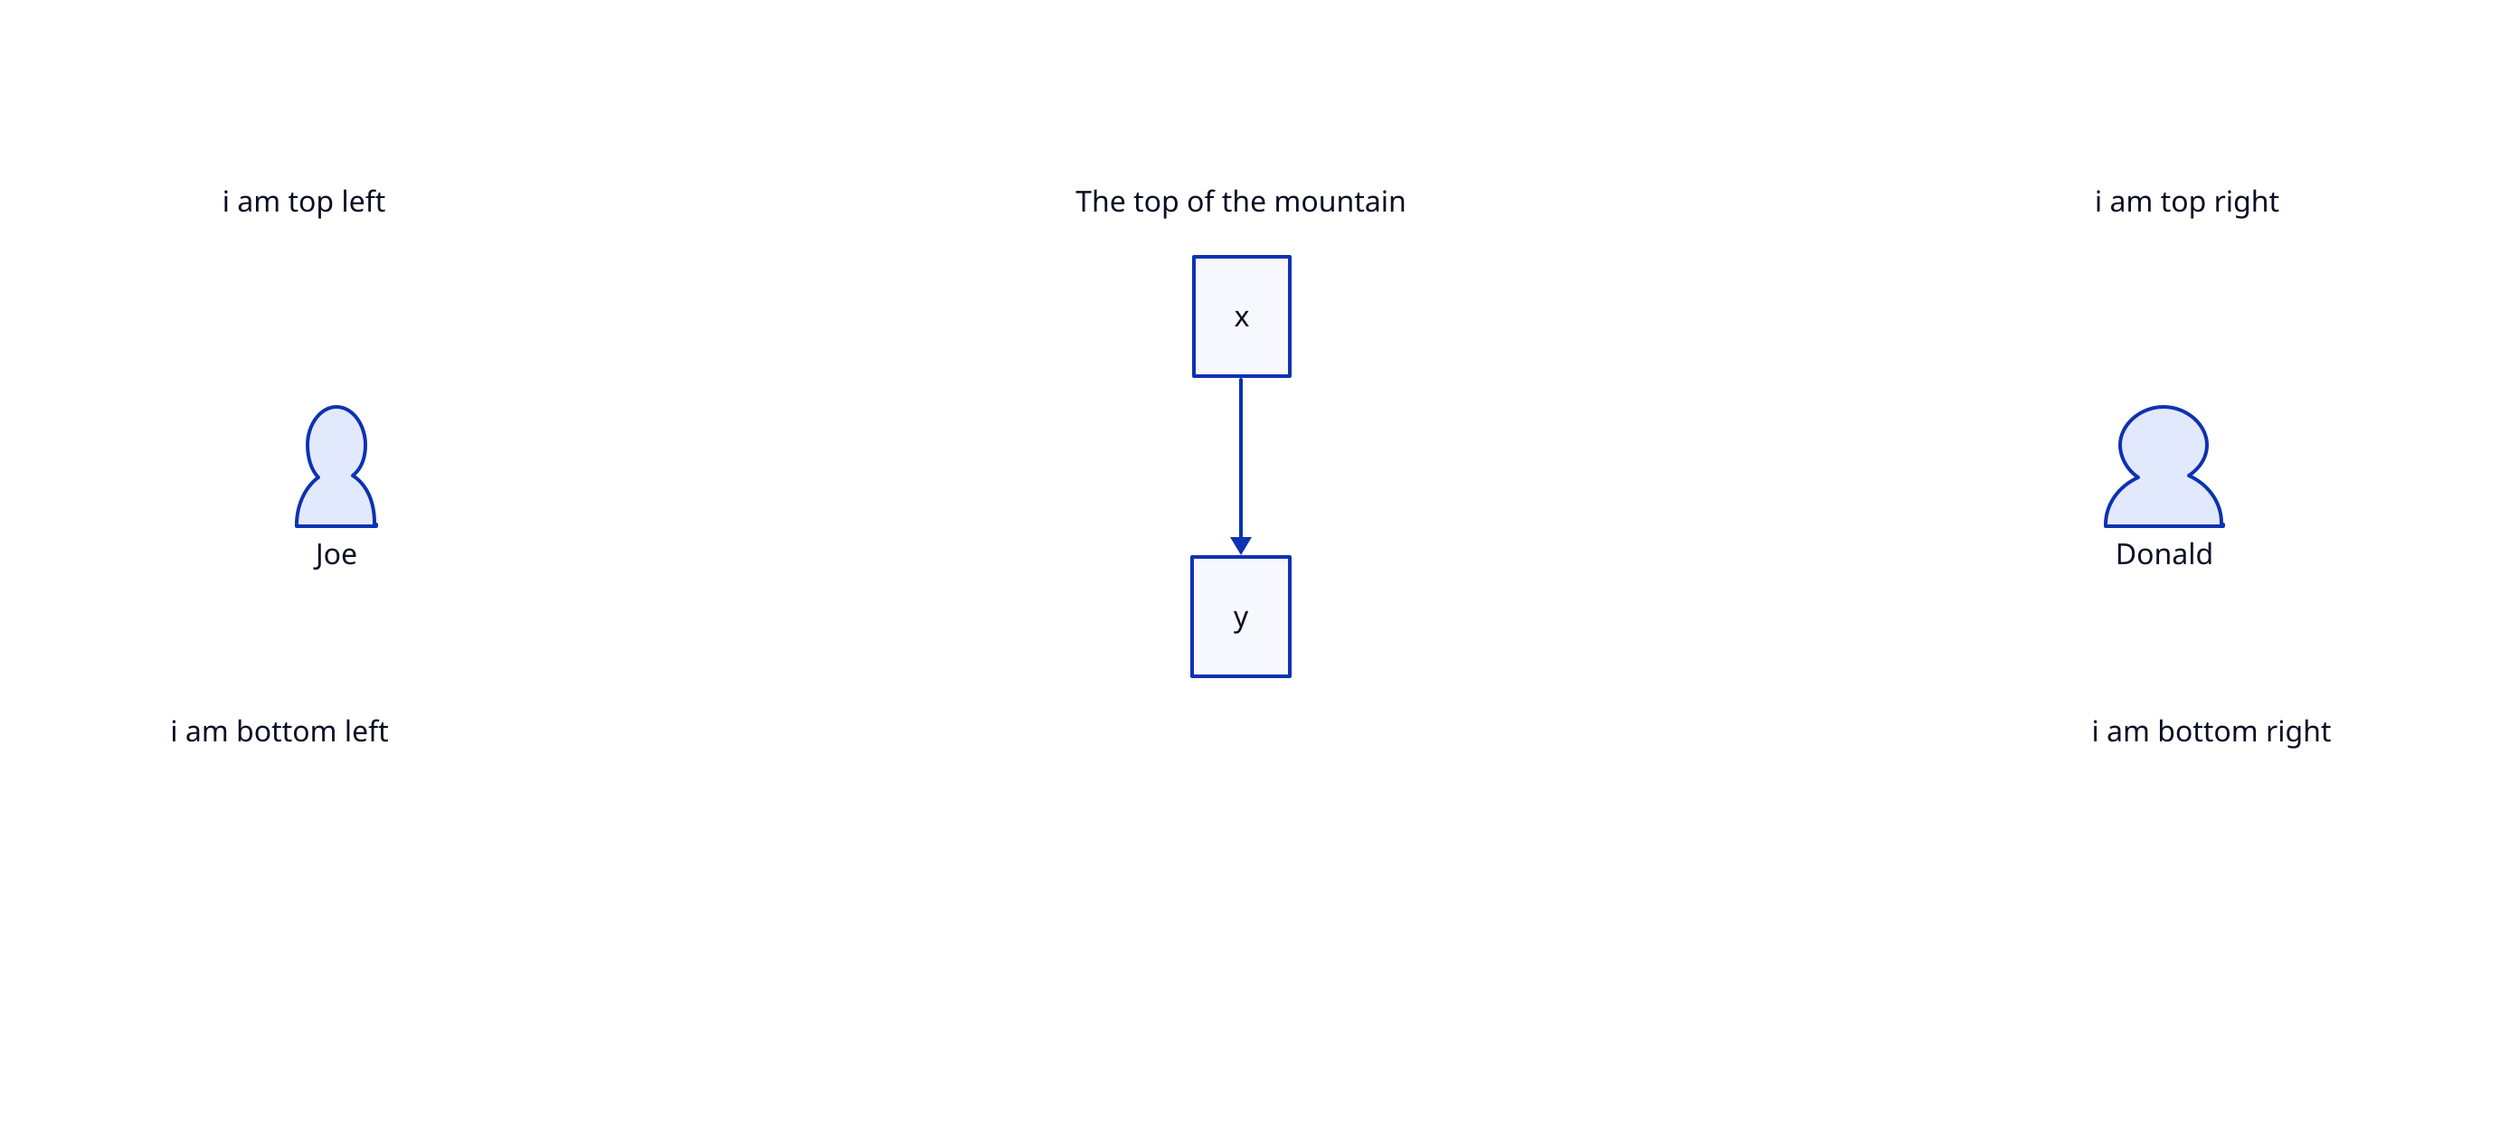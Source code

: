 x -> y
The top of the mountain: { shape: text; near: top-center }
Joe: { shape: person; near: center-left }
Donald: { shape: person; near: center-right }
bottom: |md
	# Cats, no less liquid than their shadows, offer no angles to the wind.

  If we can't fix it, it ain't broke.

  Dieters live life in the fasting lane.
| { near: bottom-center }
i am top left: { shape: text; near: top-left }
i am top right: { shape: text; near: top-right }
i am bottom left: { shape: text; near: bottom-left }
i am bottom right: { shape: text; near: bottom-right }
